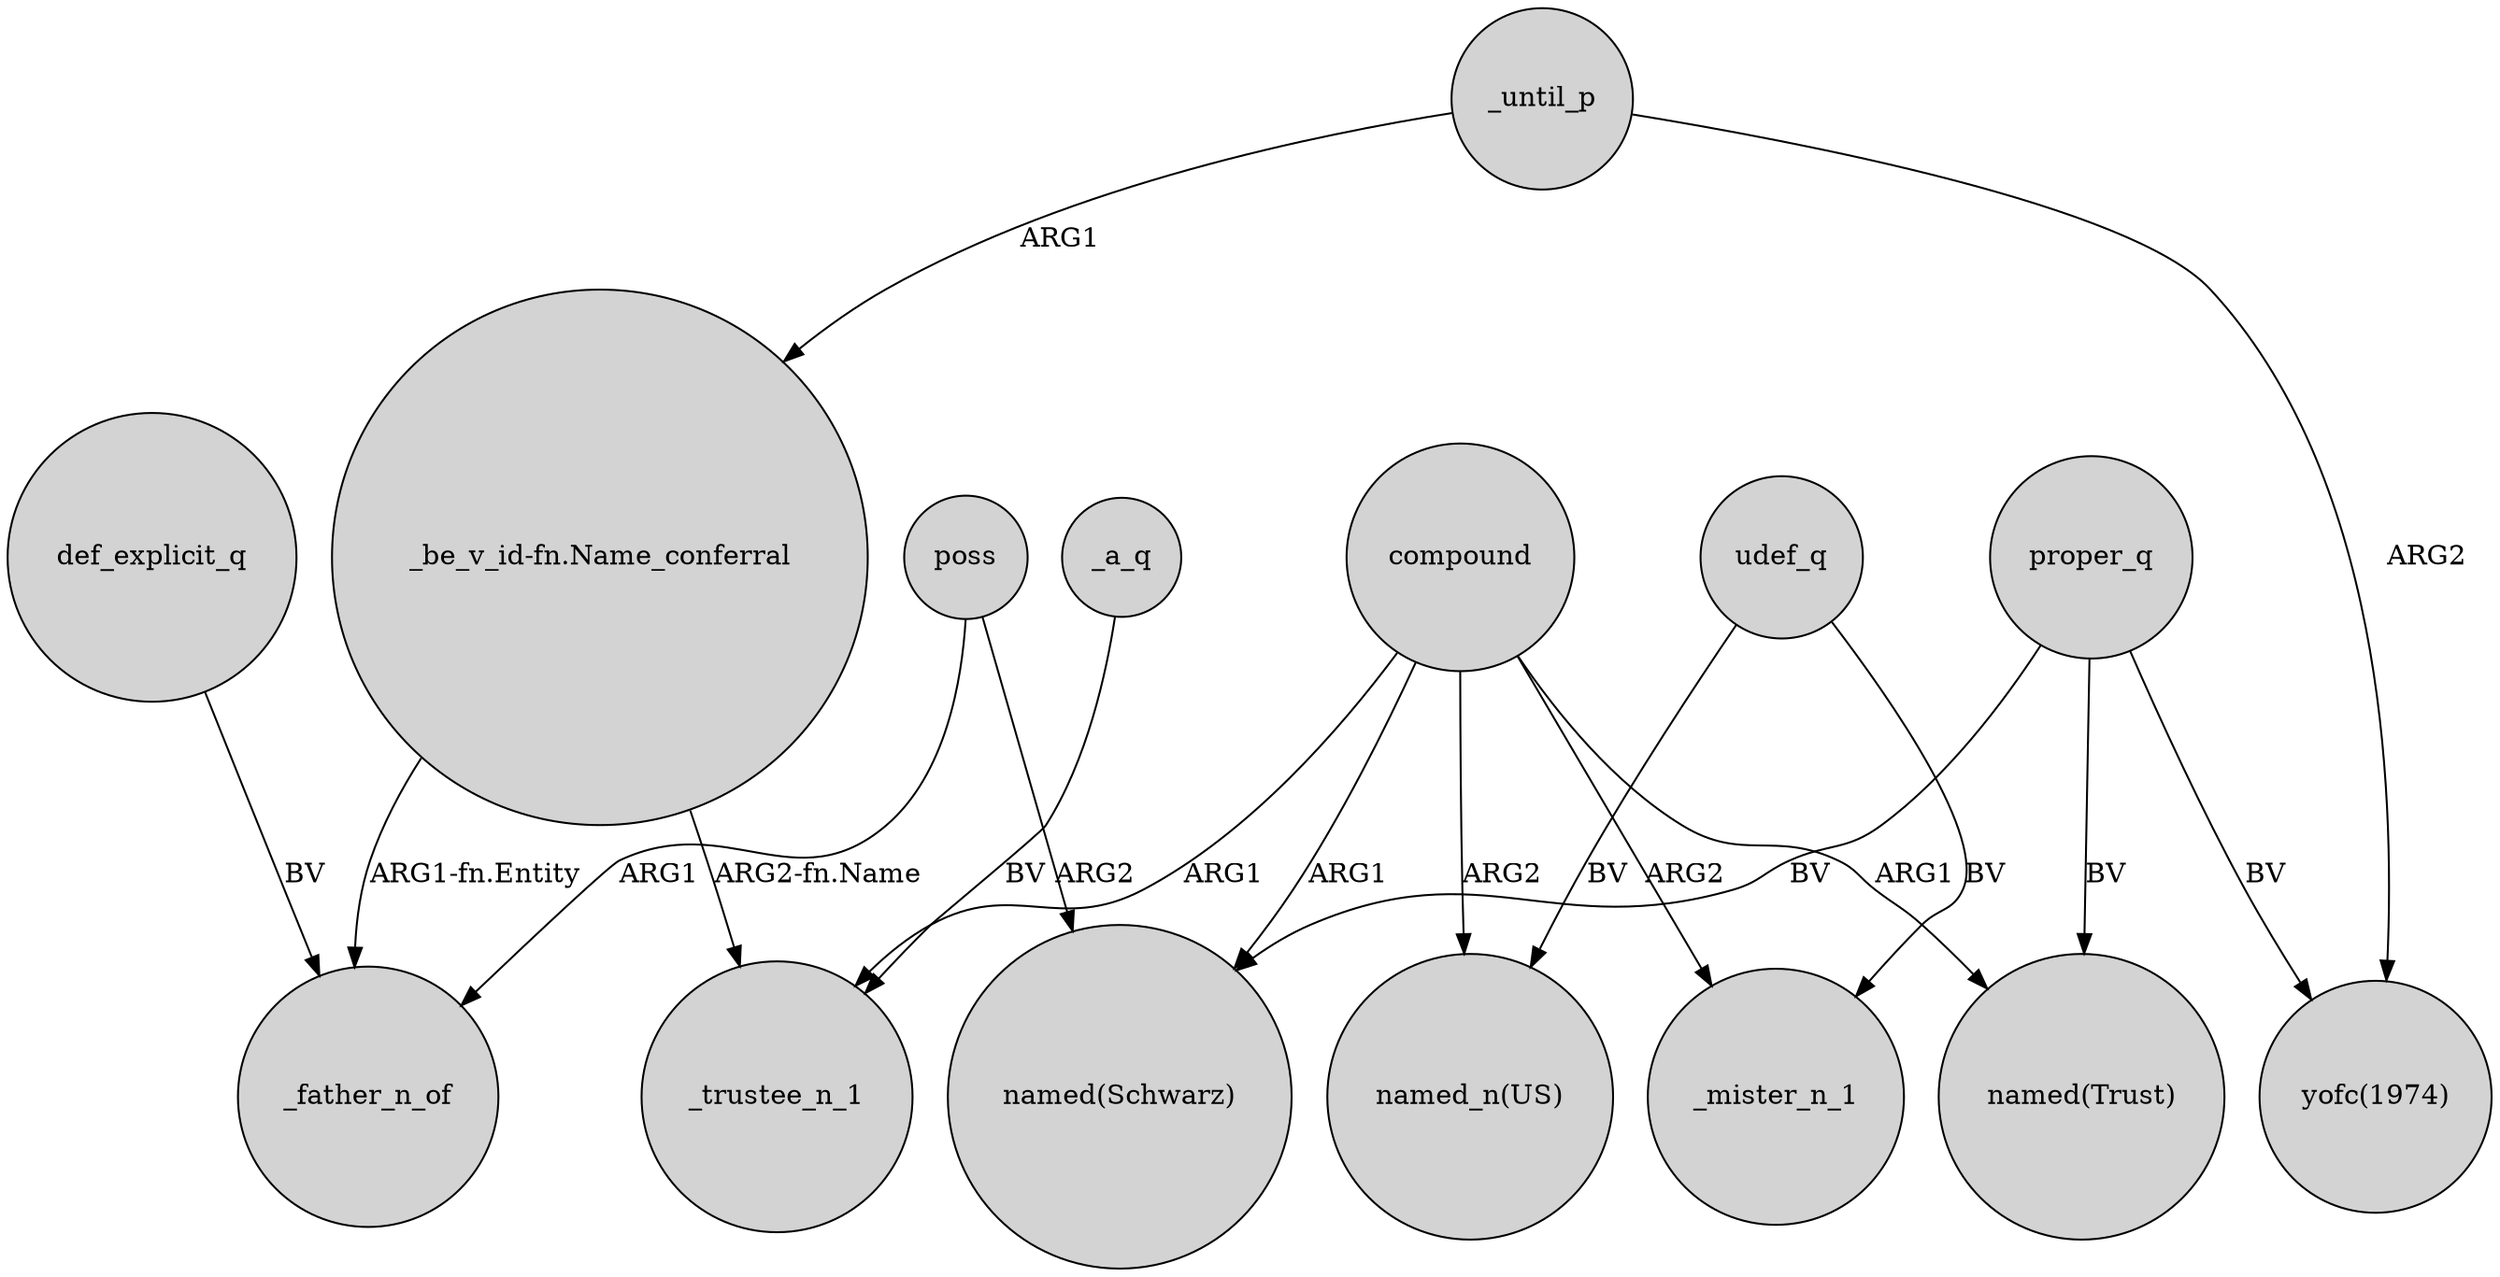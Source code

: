 digraph {
	node [shape=circle style=filled]
	poss -> _father_n_of [label=ARG1]
	def_explicit_q -> _father_n_of [label=BV]
	compound -> _mister_n_1 [label=ARG2]
	proper_q -> "named(Trust)" [label=BV]
	udef_q -> _mister_n_1 [label=BV]
	proper_q -> "named(Schwarz)" [label=BV]
	"_be_v_id-fn.Name_conferral" -> _trustee_n_1 [label="ARG2-fn.Name"]
	_a_q -> _trustee_n_1 [label=BV]
	compound -> _trustee_n_1 [label=ARG1]
	compound -> "named(Trust)" [label=ARG1]
	compound -> "named_n(US)" [label=ARG2]
	_until_p -> "_be_v_id-fn.Name_conferral" [label=ARG1]
	udef_q -> "named_n(US)" [label=BV]
	proper_q -> "yofc(1974)" [label=BV]
	"_be_v_id-fn.Name_conferral" -> _father_n_of [label="ARG1-fn.Entity"]
	poss -> "named(Schwarz)" [label=ARG2]
	compound -> "named(Schwarz)" [label=ARG1]
	_until_p -> "yofc(1974)" [label=ARG2]
}
